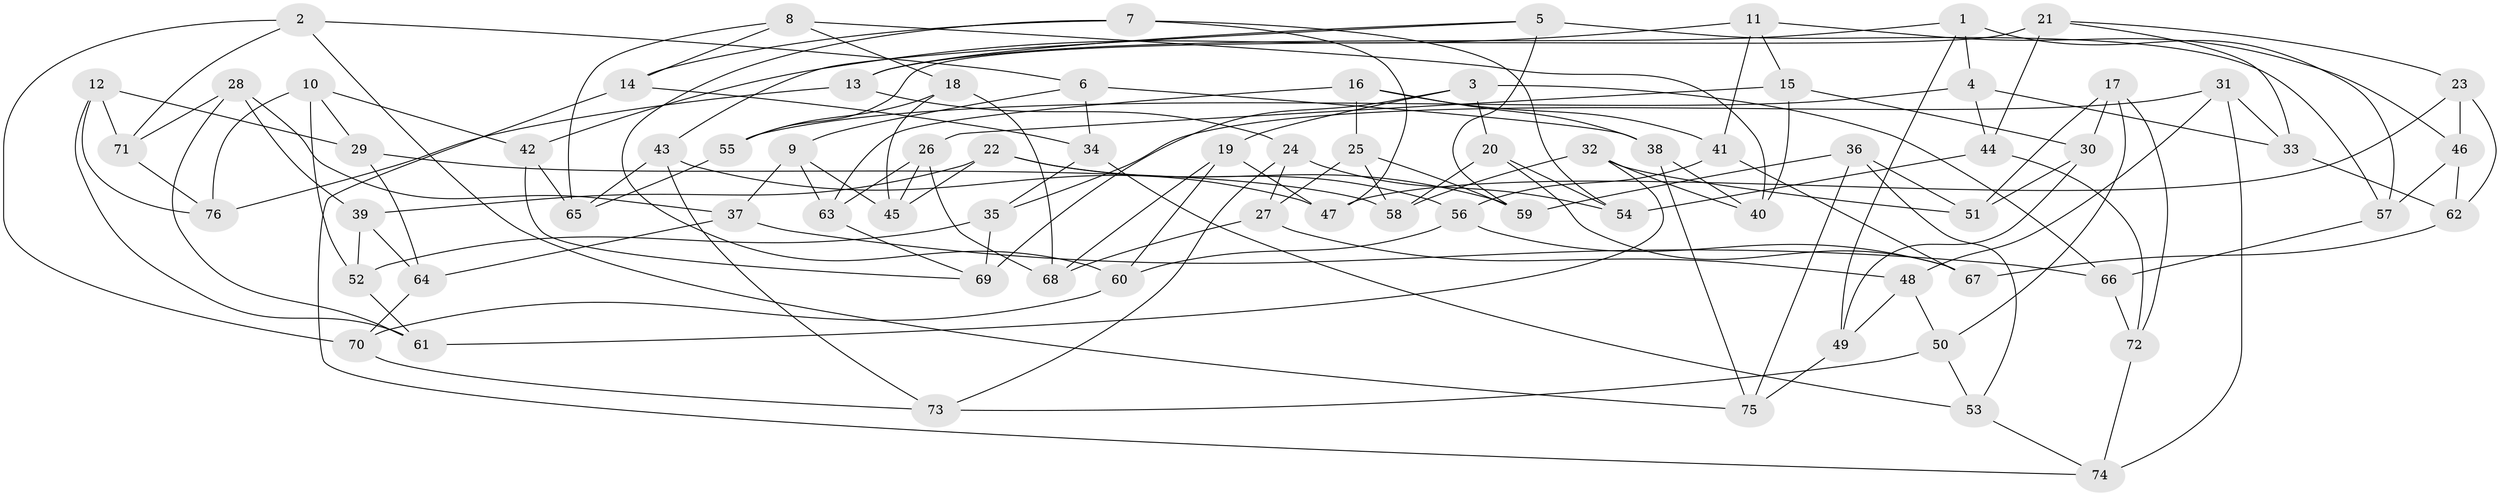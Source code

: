 // Generated by graph-tools (version 1.1) at 2025/16/03/09/25 04:16:24]
// undirected, 76 vertices, 152 edges
graph export_dot {
graph [start="1"]
  node [color=gray90,style=filled];
  1;
  2;
  3;
  4;
  5;
  6;
  7;
  8;
  9;
  10;
  11;
  12;
  13;
  14;
  15;
  16;
  17;
  18;
  19;
  20;
  21;
  22;
  23;
  24;
  25;
  26;
  27;
  28;
  29;
  30;
  31;
  32;
  33;
  34;
  35;
  36;
  37;
  38;
  39;
  40;
  41;
  42;
  43;
  44;
  45;
  46;
  47;
  48;
  49;
  50;
  51;
  52;
  53;
  54;
  55;
  56;
  57;
  58;
  59;
  60;
  61;
  62;
  63;
  64;
  65;
  66;
  67;
  68;
  69;
  70;
  71;
  72;
  73;
  74;
  75;
  76;
  1 -- 57;
  1 -- 4;
  1 -- 49;
  1 -- 13;
  2 -- 70;
  2 -- 71;
  2 -- 75;
  2 -- 6;
  3 -- 66;
  3 -- 69;
  3 -- 20;
  3 -- 19;
  4 -- 33;
  4 -- 44;
  4 -- 55;
  5 -- 13;
  5 -- 59;
  5 -- 57;
  5 -- 43;
  6 -- 34;
  6 -- 9;
  6 -- 38;
  7 -- 47;
  7 -- 60;
  7 -- 14;
  7 -- 54;
  8 -- 18;
  8 -- 14;
  8 -- 40;
  8 -- 65;
  9 -- 37;
  9 -- 45;
  9 -- 63;
  10 -- 76;
  10 -- 42;
  10 -- 29;
  10 -- 52;
  11 -- 15;
  11 -- 46;
  11 -- 42;
  11 -- 41;
  12 -- 76;
  12 -- 29;
  12 -- 61;
  12 -- 71;
  13 -- 24;
  13 -- 76;
  14 -- 74;
  14 -- 34;
  15 -- 40;
  15 -- 30;
  15 -- 26;
  16 -- 25;
  16 -- 63;
  16 -- 38;
  16 -- 41;
  17 -- 72;
  17 -- 51;
  17 -- 30;
  17 -- 50;
  18 -- 68;
  18 -- 45;
  18 -- 55;
  19 -- 47;
  19 -- 60;
  19 -- 68;
  20 -- 54;
  20 -- 58;
  20 -- 67;
  21 -- 55;
  21 -- 23;
  21 -- 44;
  21 -- 33;
  22 -- 56;
  22 -- 59;
  22 -- 45;
  22 -- 39;
  23 -- 47;
  23 -- 62;
  23 -- 46;
  24 -- 27;
  24 -- 54;
  24 -- 73;
  25 -- 27;
  25 -- 58;
  25 -- 59;
  26 -- 68;
  26 -- 45;
  26 -- 63;
  27 -- 68;
  27 -- 48;
  28 -- 71;
  28 -- 39;
  28 -- 61;
  28 -- 37;
  29 -- 64;
  29 -- 58;
  30 -- 49;
  30 -- 51;
  31 -- 35;
  31 -- 74;
  31 -- 33;
  31 -- 48;
  32 -- 51;
  32 -- 58;
  32 -- 61;
  32 -- 40;
  33 -- 62;
  34 -- 53;
  34 -- 35;
  35 -- 69;
  35 -- 52;
  36 -- 75;
  36 -- 59;
  36 -- 51;
  36 -- 53;
  37 -- 66;
  37 -- 64;
  38 -- 40;
  38 -- 75;
  39 -- 64;
  39 -- 52;
  41 -- 56;
  41 -- 67;
  42 -- 69;
  42 -- 65;
  43 -- 65;
  43 -- 73;
  43 -- 47;
  44 -- 54;
  44 -- 72;
  46 -- 62;
  46 -- 57;
  48 -- 49;
  48 -- 50;
  49 -- 75;
  50 -- 73;
  50 -- 53;
  52 -- 61;
  53 -- 74;
  55 -- 65;
  56 -- 67;
  56 -- 60;
  57 -- 66;
  60 -- 70;
  62 -- 67;
  63 -- 69;
  64 -- 70;
  66 -- 72;
  70 -- 73;
  71 -- 76;
  72 -- 74;
}
